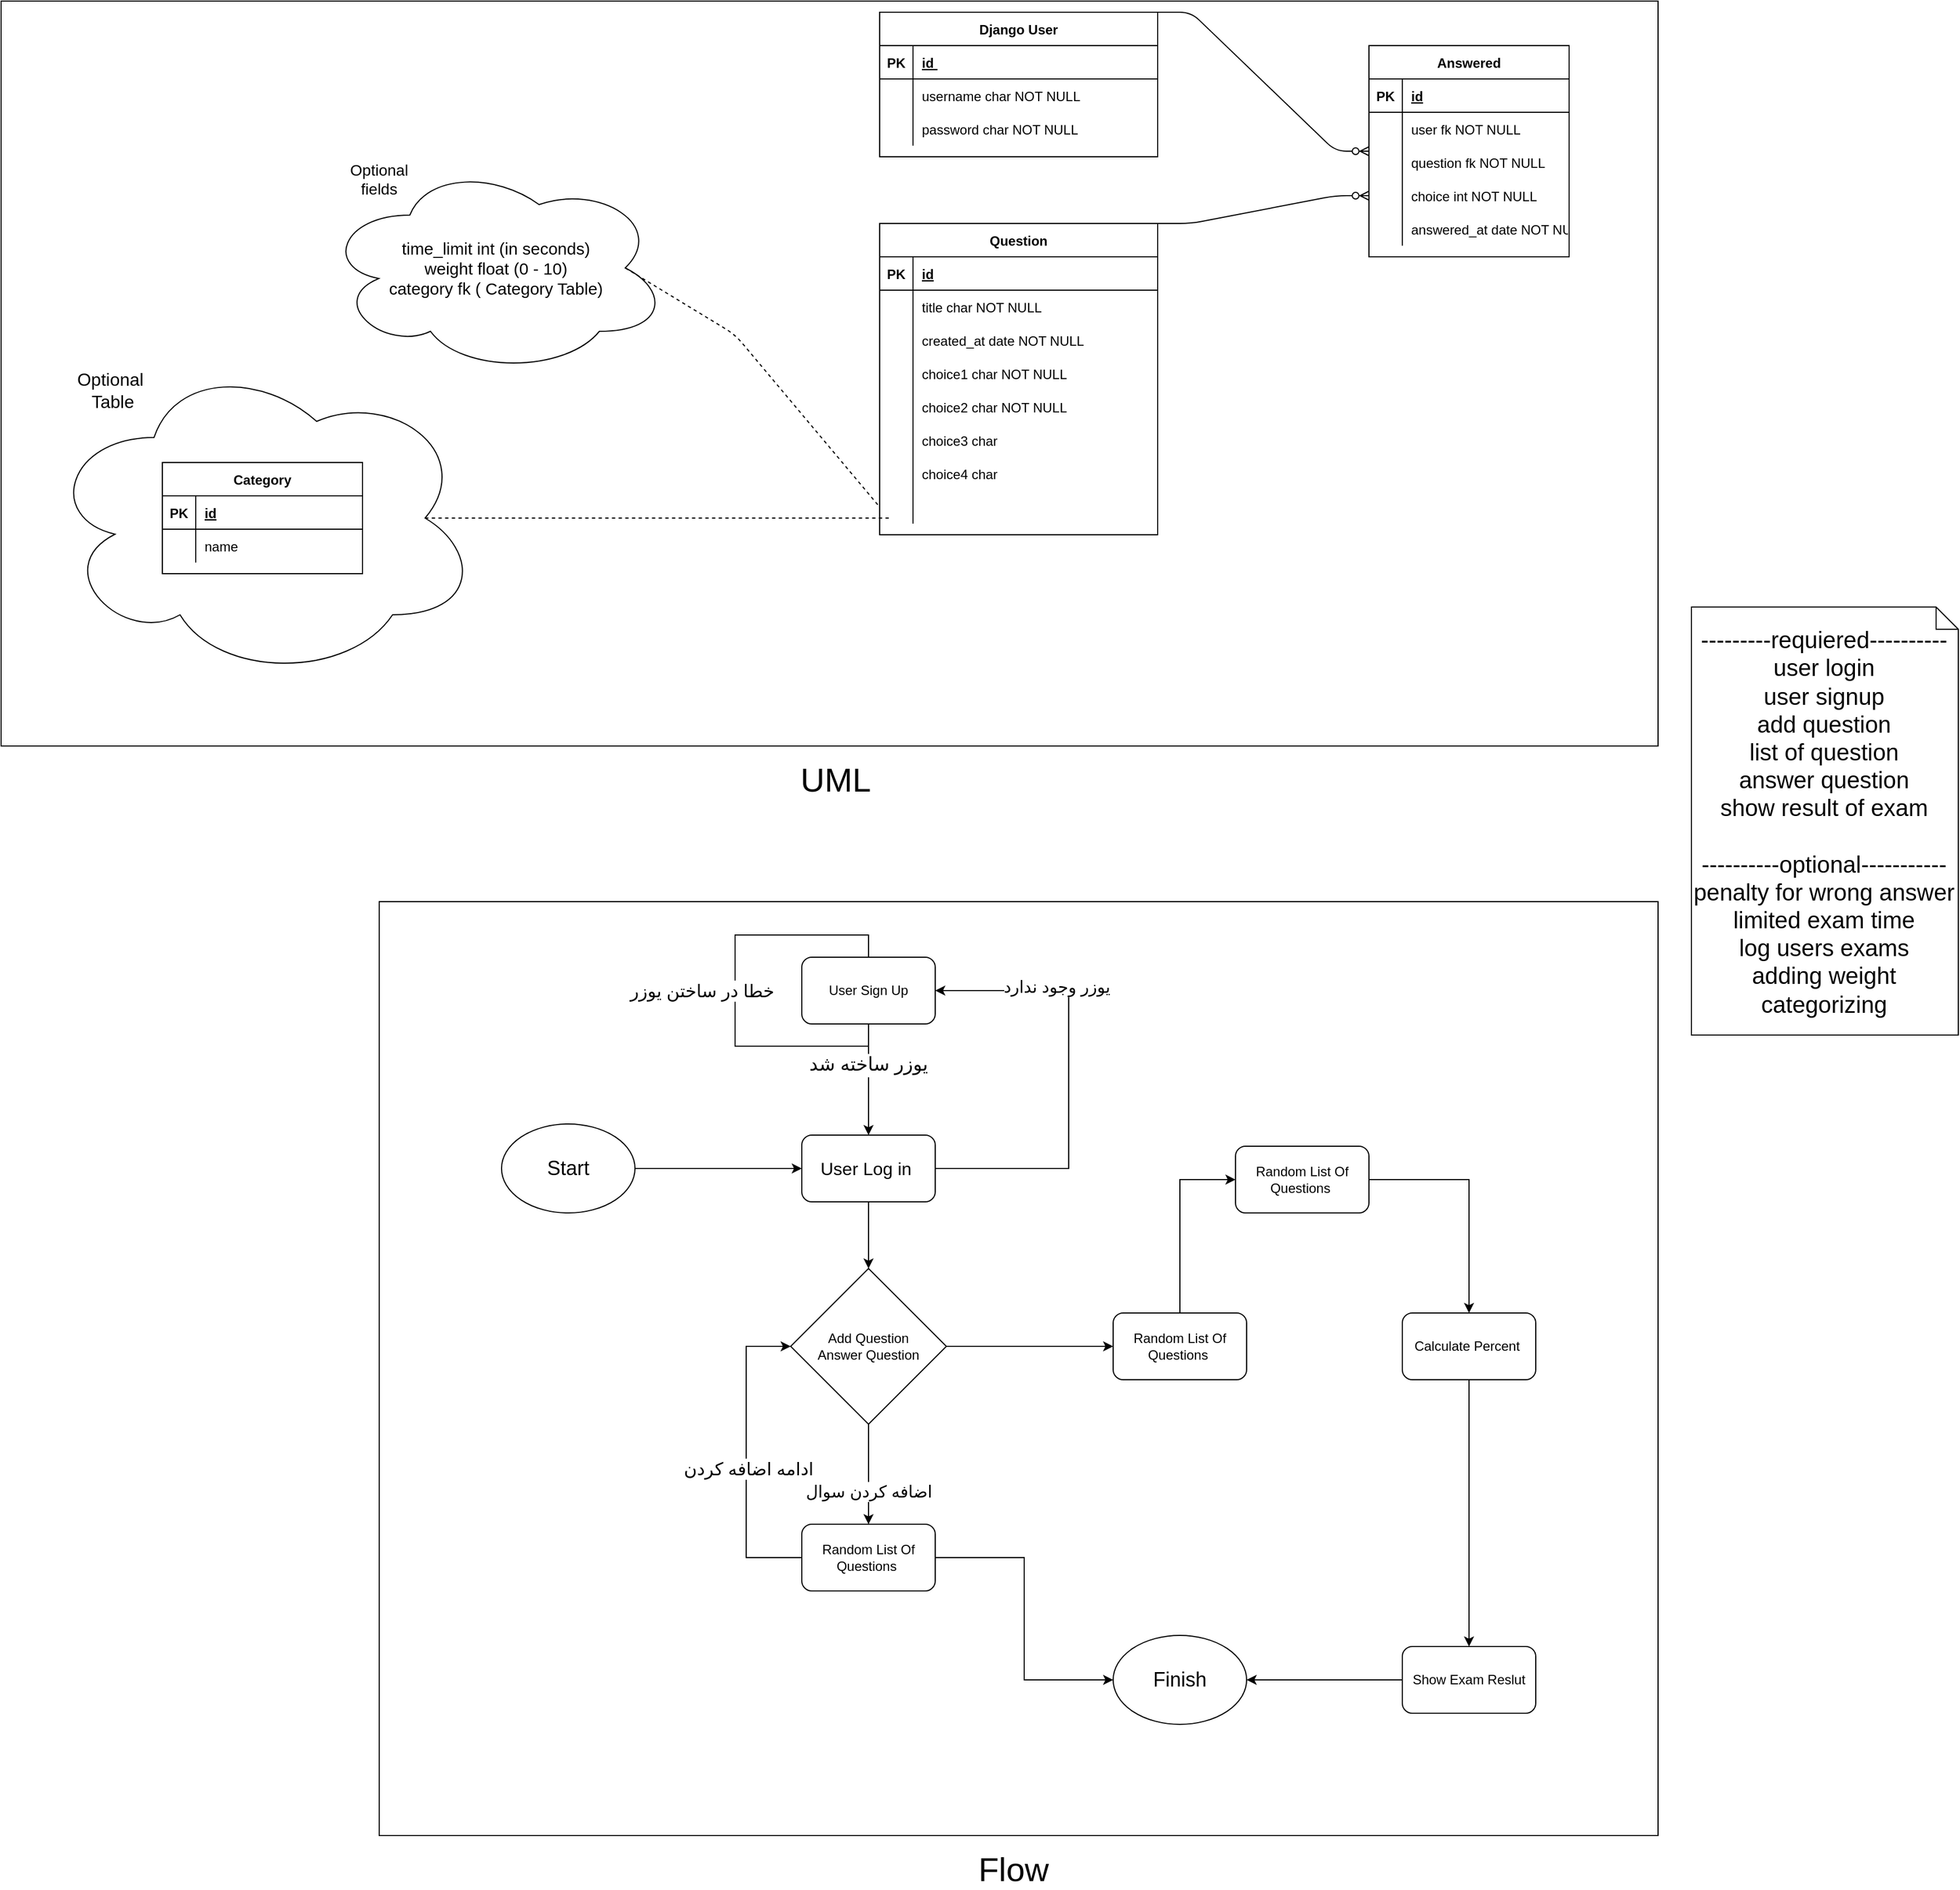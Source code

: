 <mxfile version="14.5.1" type="device"><diagram id="R2lEEEUBdFMjLlhIrx00" name="Page-1"><mxGraphModel dx="2426" dy="2351" grid="1" gridSize="10" guides="1" tooltips="1" connect="1" arrows="1" fold="1" page="1" pageScale="1" pageWidth="850" pageHeight="1100" math="0" shadow="0" extFonts="Permanent Marker^https://fonts.googleapis.com/css?family=Permanent+Marker"><root><mxCell id="0"/><mxCell id="1" parent="0"/><mxCell id="C-vyLk0tnHw3VtMMgP7b-13" value="Question" style="shape=table;startSize=30;container=1;collapsible=1;childLayout=tableLayout;fixedRows=1;rowLines=0;fontStyle=1;align=center;resizeLast=1;" parent="1" vertex="1"><mxGeometry x="300" y="190" width="250" height="280" as="geometry"/></mxCell><mxCell id="C-vyLk0tnHw3VtMMgP7b-14" value="" style="shape=partialRectangle;collapsible=0;dropTarget=0;pointerEvents=0;fillColor=none;points=[[0,0.5],[1,0.5]];portConstraint=eastwest;top=0;left=0;right=0;bottom=1;" parent="C-vyLk0tnHw3VtMMgP7b-13" vertex="1"><mxGeometry y="30" width="250" height="30" as="geometry"/></mxCell><mxCell id="C-vyLk0tnHw3VtMMgP7b-15" value="PK" style="shape=partialRectangle;overflow=hidden;connectable=0;fillColor=none;top=0;left=0;bottom=0;right=0;fontStyle=1;" parent="C-vyLk0tnHw3VtMMgP7b-14" vertex="1"><mxGeometry width="30" height="30" as="geometry"/></mxCell><mxCell id="C-vyLk0tnHw3VtMMgP7b-16" value="id" style="shape=partialRectangle;overflow=hidden;connectable=0;fillColor=none;top=0;left=0;bottom=0;right=0;align=left;spacingLeft=6;fontStyle=5;" parent="C-vyLk0tnHw3VtMMgP7b-14" vertex="1"><mxGeometry x="30" width="220" height="30" as="geometry"/></mxCell><mxCell id="C-vyLk0tnHw3VtMMgP7b-17" value="" style="shape=partialRectangle;collapsible=0;dropTarget=0;pointerEvents=0;fillColor=none;points=[[0,0.5],[1,0.5]];portConstraint=eastwest;top=0;left=0;right=0;bottom=0;" parent="C-vyLk0tnHw3VtMMgP7b-13" vertex="1"><mxGeometry y="60" width="250" height="30" as="geometry"/></mxCell><mxCell id="C-vyLk0tnHw3VtMMgP7b-18" value="" style="shape=partialRectangle;overflow=hidden;connectable=0;fillColor=none;top=0;left=0;bottom=0;right=0;" parent="C-vyLk0tnHw3VtMMgP7b-17" vertex="1"><mxGeometry width="30" height="30" as="geometry"/></mxCell><mxCell id="C-vyLk0tnHw3VtMMgP7b-19" value="title char NOT NULL" style="shape=partialRectangle;overflow=hidden;connectable=0;fillColor=none;top=0;left=0;bottom=0;right=0;align=left;spacingLeft=6;" parent="C-vyLk0tnHw3VtMMgP7b-17" vertex="1"><mxGeometry x="30" width="220" height="30" as="geometry"/></mxCell><mxCell id="kpTM1EkrpwJLtE0Gar2o-33" value="" style="shape=partialRectangle;collapsible=0;dropTarget=0;pointerEvents=0;fillColor=none;points=[[0,0.5],[1,0.5]];portConstraint=eastwest;top=0;left=0;right=0;bottom=0;" vertex="1" parent="C-vyLk0tnHw3VtMMgP7b-13"><mxGeometry y="90" width="250" height="30" as="geometry"/></mxCell><mxCell id="kpTM1EkrpwJLtE0Gar2o-34" value="" style="shape=partialRectangle;overflow=hidden;connectable=0;fillColor=none;top=0;left=0;bottom=0;right=0;" vertex="1" parent="kpTM1EkrpwJLtE0Gar2o-33"><mxGeometry width="30" height="30" as="geometry"/></mxCell><mxCell id="kpTM1EkrpwJLtE0Gar2o-35" value="created_at date NOT NULL" style="shape=partialRectangle;overflow=hidden;connectable=0;fillColor=none;top=0;left=0;bottom=0;right=0;align=left;spacingLeft=6;" vertex="1" parent="kpTM1EkrpwJLtE0Gar2o-33"><mxGeometry x="30" width="220" height="30" as="geometry"/></mxCell><mxCell id="C-vyLk0tnHw3VtMMgP7b-20" value="" style="shape=partialRectangle;collapsible=0;dropTarget=0;pointerEvents=0;fillColor=none;points=[[0,0.5],[1,0.5]];portConstraint=eastwest;top=0;left=0;right=0;bottom=0;" parent="C-vyLk0tnHw3VtMMgP7b-13" vertex="1"><mxGeometry y="120" width="250" height="30" as="geometry"/></mxCell><mxCell id="C-vyLk0tnHw3VtMMgP7b-21" value="" style="shape=partialRectangle;overflow=hidden;connectable=0;fillColor=none;top=0;left=0;bottom=0;right=0;" parent="C-vyLk0tnHw3VtMMgP7b-20" vertex="1"><mxGeometry width="30" height="30" as="geometry"/></mxCell><mxCell id="C-vyLk0tnHw3VtMMgP7b-22" value="choice1 char NOT NULL" style="shape=partialRectangle;overflow=hidden;connectable=0;fillColor=none;top=0;left=0;bottom=0;right=0;align=left;spacingLeft=6;" parent="C-vyLk0tnHw3VtMMgP7b-20" vertex="1"><mxGeometry x="30" width="220" height="30" as="geometry"/></mxCell><mxCell id="kpTM1EkrpwJLtE0Gar2o-24" value="" style="shape=partialRectangle;collapsible=0;dropTarget=0;pointerEvents=0;fillColor=none;points=[[0,0.5],[1,0.5]];portConstraint=eastwest;top=0;left=0;right=0;bottom=0;" vertex="1" parent="C-vyLk0tnHw3VtMMgP7b-13"><mxGeometry y="150" width="250" height="30" as="geometry"/></mxCell><mxCell id="kpTM1EkrpwJLtE0Gar2o-25" value="" style="shape=partialRectangle;overflow=hidden;connectable=0;fillColor=none;top=0;left=0;bottom=0;right=0;" vertex="1" parent="kpTM1EkrpwJLtE0Gar2o-24"><mxGeometry width="30" height="30" as="geometry"/></mxCell><mxCell id="kpTM1EkrpwJLtE0Gar2o-26" value="choice2 char NOT NULL" style="shape=partialRectangle;overflow=hidden;connectable=0;fillColor=none;top=0;left=0;bottom=0;right=0;align=left;spacingLeft=6;" vertex="1" parent="kpTM1EkrpwJLtE0Gar2o-24"><mxGeometry x="30" width="220" height="30" as="geometry"/></mxCell><mxCell id="kpTM1EkrpwJLtE0Gar2o-27" value="" style="shape=partialRectangle;collapsible=0;dropTarget=0;pointerEvents=0;fillColor=none;points=[[0,0.5],[1,0.5]];portConstraint=eastwest;top=0;left=0;right=0;bottom=0;" vertex="1" parent="C-vyLk0tnHw3VtMMgP7b-13"><mxGeometry y="180" width="250" height="30" as="geometry"/></mxCell><mxCell id="kpTM1EkrpwJLtE0Gar2o-28" value="" style="shape=partialRectangle;overflow=hidden;connectable=0;fillColor=none;top=0;left=0;bottom=0;right=0;" vertex="1" parent="kpTM1EkrpwJLtE0Gar2o-27"><mxGeometry width="30" height="30" as="geometry"/></mxCell><mxCell id="kpTM1EkrpwJLtE0Gar2o-29" value="choice3 char " style="shape=partialRectangle;overflow=hidden;connectable=0;fillColor=none;top=0;left=0;bottom=0;right=0;align=left;spacingLeft=6;" vertex="1" parent="kpTM1EkrpwJLtE0Gar2o-27"><mxGeometry x="30" width="220" height="30" as="geometry"/></mxCell><mxCell id="kpTM1EkrpwJLtE0Gar2o-30" value="" style="shape=partialRectangle;collapsible=0;dropTarget=0;pointerEvents=0;fillColor=none;points=[[0,0.5],[1,0.5]];portConstraint=eastwest;top=0;left=0;right=0;bottom=0;" vertex="1" parent="C-vyLk0tnHw3VtMMgP7b-13"><mxGeometry y="210" width="250" height="30" as="geometry"/></mxCell><mxCell id="kpTM1EkrpwJLtE0Gar2o-31" value="" style="shape=partialRectangle;overflow=hidden;connectable=0;fillColor=none;top=0;left=0;bottom=0;right=0;" vertex="1" parent="kpTM1EkrpwJLtE0Gar2o-30"><mxGeometry width="30" height="30" as="geometry"/></mxCell><mxCell id="kpTM1EkrpwJLtE0Gar2o-32" value="choice4 char " style="shape=partialRectangle;overflow=hidden;connectable=0;fillColor=none;top=0;left=0;bottom=0;right=0;align=left;spacingLeft=6;" vertex="1" parent="kpTM1EkrpwJLtE0Gar2o-30"><mxGeometry x="30" width="220" height="30" as="geometry"/></mxCell><mxCell id="kpTM1EkrpwJLtE0Gar2o-36" value="" style="shape=partialRectangle;collapsible=0;dropTarget=0;pointerEvents=0;fillColor=none;points=[[0,0.5],[1,0.5]];portConstraint=eastwest;top=0;left=0;right=0;bottom=0;" vertex="1" parent="C-vyLk0tnHw3VtMMgP7b-13"><mxGeometry y="240" width="250" height="30" as="geometry"/></mxCell><mxCell id="kpTM1EkrpwJLtE0Gar2o-37" value="" style="shape=partialRectangle;overflow=hidden;connectable=0;fillColor=none;top=0;left=0;bottom=0;right=0;" vertex="1" parent="kpTM1EkrpwJLtE0Gar2o-36"><mxGeometry width="30" height="30" as="geometry"/></mxCell><mxCell id="kpTM1EkrpwJLtE0Gar2o-38" value="" style="shape=partialRectangle;overflow=hidden;connectable=0;fillColor=none;top=0;left=0;bottom=0;right=0;align=left;spacingLeft=6;" vertex="1" parent="kpTM1EkrpwJLtE0Gar2o-36"><mxGeometry x="30" width="220" height="30" as="geometry"/></mxCell><mxCell id="C-vyLk0tnHw3VtMMgP7b-23" value="Django User" style="shape=table;startSize=30;container=1;collapsible=1;childLayout=tableLayout;fixedRows=1;rowLines=0;fontStyle=1;align=center;resizeLast=1;" parent="1" vertex="1"><mxGeometry x="300" width="250" height="130" as="geometry"/></mxCell><mxCell id="C-vyLk0tnHw3VtMMgP7b-24" value="" style="shape=partialRectangle;collapsible=0;dropTarget=0;pointerEvents=0;fillColor=none;points=[[0,0.5],[1,0.5]];portConstraint=eastwest;top=0;left=0;right=0;bottom=1;" parent="C-vyLk0tnHw3VtMMgP7b-23" vertex="1"><mxGeometry y="30" width="250" height="30" as="geometry"/></mxCell><mxCell id="C-vyLk0tnHw3VtMMgP7b-25" value="PK" style="shape=partialRectangle;overflow=hidden;connectable=0;fillColor=none;top=0;left=0;bottom=0;right=0;fontStyle=1;" parent="C-vyLk0tnHw3VtMMgP7b-24" vertex="1"><mxGeometry width="30" height="30" as="geometry"/></mxCell><mxCell id="C-vyLk0tnHw3VtMMgP7b-26" value="id " style="shape=partialRectangle;overflow=hidden;connectable=0;fillColor=none;top=0;left=0;bottom=0;right=0;align=left;spacingLeft=6;fontStyle=5;" parent="C-vyLk0tnHw3VtMMgP7b-24" vertex="1"><mxGeometry x="30" width="220" height="30" as="geometry"/></mxCell><mxCell id="C-vyLk0tnHw3VtMMgP7b-27" value="" style="shape=partialRectangle;collapsible=0;dropTarget=0;pointerEvents=0;fillColor=none;points=[[0,0.5],[1,0.5]];portConstraint=eastwest;top=0;left=0;right=0;bottom=0;" parent="C-vyLk0tnHw3VtMMgP7b-23" vertex="1"><mxGeometry y="60" width="250" height="30" as="geometry"/></mxCell><mxCell id="C-vyLk0tnHw3VtMMgP7b-28" value="" style="shape=partialRectangle;overflow=hidden;connectable=0;fillColor=none;top=0;left=0;bottom=0;right=0;" parent="C-vyLk0tnHw3VtMMgP7b-27" vertex="1"><mxGeometry width="30" height="30" as="geometry"/></mxCell><mxCell id="C-vyLk0tnHw3VtMMgP7b-29" value="username char NOT NULL" style="shape=partialRectangle;overflow=hidden;connectable=0;fillColor=none;top=0;left=0;bottom=0;right=0;align=left;spacingLeft=6;" parent="C-vyLk0tnHw3VtMMgP7b-27" vertex="1"><mxGeometry x="30" width="220" height="30" as="geometry"/></mxCell><mxCell id="kpTM1EkrpwJLtE0Gar2o-21" value="" style="shape=partialRectangle;collapsible=0;dropTarget=0;pointerEvents=0;fillColor=none;points=[[0,0.5],[1,0.5]];portConstraint=eastwest;top=0;left=0;right=0;bottom=0;" vertex="1" parent="C-vyLk0tnHw3VtMMgP7b-23"><mxGeometry y="90" width="250" height="30" as="geometry"/></mxCell><mxCell id="kpTM1EkrpwJLtE0Gar2o-22" value="" style="shape=partialRectangle;overflow=hidden;connectable=0;fillColor=none;top=0;left=0;bottom=0;right=0;" vertex="1" parent="kpTM1EkrpwJLtE0Gar2o-21"><mxGeometry width="30" height="30" as="geometry"/></mxCell><mxCell id="kpTM1EkrpwJLtE0Gar2o-23" value="password char NOT NULL" style="shape=partialRectangle;overflow=hidden;connectable=0;fillColor=none;top=0;left=0;bottom=0;right=0;align=left;spacingLeft=6;" vertex="1" parent="kpTM1EkrpwJLtE0Gar2o-21"><mxGeometry x="30" width="220" height="30" as="geometry"/></mxCell><mxCell id="kpTM1EkrpwJLtE0Gar2o-1" value="Answered" style="shape=table;startSize=30;container=1;collapsible=1;childLayout=tableLayout;fixedRows=1;rowLines=0;fontStyle=1;align=center;resizeLast=1;" vertex="1" parent="1"><mxGeometry x="740" y="30" width="180" height="190" as="geometry"/></mxCell><mxCell id="kpTM1EkrpwJLtE0Gar2o-2" value="" style="shape=partialRectangle;collapsible=0;dropTarget=0;pointerEvents=0;fillColor=none;top=0;left=0;bottom=1;right=0;points=[[0,0.5],[1,0.5]];portConstraint=eastwest;" vertex="1" parent="kpTM1EkrpwJLtE0Gar2o-1"><mxGeometry y="30" width="180" height="30" as="geometry"/></mxCell><mxCell id="kpTM1EkrpwJLtE0Gar2o-3" value="PK" style="shape=partialRectangle;connectable=0;fillColor=none;top=0;left=0;bottom=0;right=0;fontStyle=1;overflow=hidden;" vertex="1" parent="kpTM1EkrpwJLtE0Gar2o-2"><mxGeometry width="30" height="30" as="geometry"/></mxCell><mxCell id="kpTM1EkrpwJLtE0Gar2o-4" value="id" style="shape=partialRectangle;connectable=0;fillColor=none;top=0;left=0;bottom=0;right=0;align=left;spacingLeft=6;fontStyle=5;overflow=hidden;" vertex="1" parent="kpTM1EkrpwJLtE0Gar2o-2"><mxGeometry x="30" width="150" height="30" as="geometry"/></mxCell><mxCell id="kpTM1EkrpwJLtE0Gar2o-5" value="" style="shape=partialRectangle;collapsible=0;dropTarget=0;pointerEvents=0;fillColor=none;top=0;left=0;bottom=0;right=0;points=[[0,0.5],[1,0.5]];portConstraint=eastwest;" vertex="1" parent="kpTM1EkrpwJLtE0Gar2o-1"><mxGeometry y="60" width="180" height="30" as="geometry"/></mxCell><mxCell id="kpTM1EkrpwJLtE0Gar2o-6" value="" style="shape=partialRectangle;connectable=0;fillColor=none;top=0;left=0;bottom=0;right=0;editable=1;overflow=hidden;" vertex="1" parent="kpTM1EkrpwJLtE0Gar2o-5"><mxGeometry width="30" height="30" as="geometry"/></mxCell><mxCell id="kpTM1EkrpwJLtE0Gar2o-7" value="user fk NOT NULL" style="shape=partialRectangle;connectable=0;fillColor=none;top=0;left=0;bottom=0;right=0;align=left;spacingLeft=6;overflow=hidden;" vertex="1" parent="kpTM1EkrpwJLtE0Gar2o-5"><mxGeometry x="30" width="150" height="30" as="geometry"/></mxCell><mxCell id="kpTM1EkrpwJLtE0Gar2o-8" value="" style="shape=partialRectangle;collapsible=0;dropTarget=0;pointerEvents=0;fillColor=none;top=0;left=0;bottom=0;right=0;points=[[0,0.5],[1,0.5]];portConstraint=eastwest;" vertex="1" parent="kpTM1EkrpwJLtE0Gar2o-1"><mxGeometry y="90" width="180" height="30" as="geometry"/></mxCell><mxCell id="kpTM1EkrpwJLtE0Gar2o-9" value="" style="shape=partialRectangle;connectable=0;fillColor=none;top=0;left=0;bottom=0;right=0;editable=1;overflow=hidden;" vertex="1" parent="kpTM1EkrpwJLtE0Gar2o-8"><mxGeometry width="30" height="30" as="geometry"/></mxCell><mxCell id="kpTM1EkrpwJLtE0Gar2o-10" value="question fk NOT NULL" style="shape=partialRectangle;connectable=0;fillColor=none;top=0;left=0;bottom=0;right=0;align=left;spacingLeft=6;overflow=hidden;" vertex="1" parent="kpTM1EkrpwJLtE0Gar2o-8"><mxGeometry x="30" width="150" height="30" as="geometry"/></mxCell><mxCell id="kpTM1EkrpwJLtE0Gar2o-11" value="" style="shape=partialRectangle;collapsible=0;dropTarget=0;pointerEvents=0;fillColor=none;top=0;left=0;bottom=0;right=0;points=[[0,0.5],[1,0.5]];portConstraint=eastwest;" vertex="1" parent="kpTM1EkrpwJLtE0Gar2o-1"><mxGeometry y="120" width="180" height="30" as="geometry"/></mxCell><mxCell id="kpTM1EkrpwJLtE0Gar2o-12" value="" style="shape=partialRectangle;connectable=0;fillColor=none;top=0;left=0;bottom=0;right=0;editable=1;overflow=hidden;" vertex="1" parent="kpTM1EkrpwJLtE0Gar2o-11"><mxGeometry width="30" height="30" as="geometry"/></mxCell><mxCell id="kpTM1EkrpwJLtE0Gar2o-13" value="choice int NOT NULL" style="shape=partialRectangle;connectable=0;fillColor=none;top=0;left=0;bottom=0;right=0;align=left;spacingLeft=6;overflow=hidden;" vertex="1" parent="kpTM1EkrpwJLtE0Gar2o-11"><mxGeometry x="30" width="150" height="30" as="geometry"/></mxCell><mxCell id="kpTM1EkrpwJLtE0Gar2o-14" value="" style="shape=partialRectangle;collapsible=0;dropTarget=0;pointerEvents=0;fillColor=none;top=0;left=0;bottom=0;right=0;points=[[0,0.5],[1,0.5]];portConstraint=eastwest;" vertex="1" parent="kpTM1EkrpwJLtE0Gar2o-1"><mxGeometry y="150" width="180" height="30" as="geometry"/></mxCell><mxCell id="kpTM1EkrpwJLtE0Gar2o-15" value="" style="shape=partialRectangle;connectable=0;fillColor=none;top=0;left=0;bottom=0;right=0;editable=1;overflow=hidden;" vertex="1" parent="kpTM1EkrpwJLtE0Gar2o-14"><mxGeometry width="30" height="30" as="geometry"/></mxCell><mxCell id="kpTM1EkrpwJLtE0Gar2o-16" value="answered_at date NOT NULL" style="shape=partialRectangle;connectable=0;fillColor=none;top=0;left=0;bottom=0;right=0;align=left;spacingLeft=6;overflow=hidden;" vertex="1" parent="kpTM1EkrpwJLtE0Gar2o-14"><mxGeometry x="30" width="150" height="30" as="geometry"/></mxCell><mxCell id="kpTM1EkrpwJLtE0Gar2o-17" value="" style="edgeStyle=entityRelationEdgeStyle;fontSize=12;html=1;endArrow=ERzeroToMany;endFill=1;entryX=0;entryY=0.5;entryDx=0;entryDy=0;exitX=1;exitY=0;exitDx=0;exitDy=0;" edge="1" parent="1" source="C-vyLk0tnHw3VtMMgP7b-23" target="kpTM1EkrpwJLtE0Gar2o-1"><mxGeometry width="100" height="100" relative="1" as="geometry"><mxPoint x="430" y="40" as="sourcePoint"/><mxPoint x="140" y="385" as="targetPoint"/></mxGeometry></mxCell><mxCell id="kpTM1EkrpwJLtE0Gar2o-20" value="" style="edgeStyle=entityRelationEdgeStyle;fontSize=12;html=1;endArrow=ERzeroToMany;endFill=1;exitX=1;exitY=0;exitDx=0;exitDy=0;entryX=0;entryY=0.5;entryDx=0;entryDy=0;" edge="1" parent="1" source="C-vyLk0tnHw3VtMMgP7b-13" target="kpTM1EkrpwJLtE0Gar2o-11"><mxGeometry width="100" height="100" relative="1" as="geometry"><mxPoint x="630" y="290" as="sourcePoint"/><mxPoint x="730" y="190" as="targetPoint"/></mxGeometry></mxCell><mxCell id="kpTM1EkrpwJLtE0Gar2o-39" value="&lt;font style=&quot;font-size: 15px&quot;&gt;time_limit int (in seconds)&lt;br&gt;weight float (0 - 10)&lt;br&gt;category fk ( Category Table)&lt;br&gt;&lt;/font&gt;" style="ellipse;shape=cloud;whiteSpace=wrap;html=1;" vertex="1" parent="1"><mxGeometry x="-200" y="135" width="310" height="190" as="geometry"/></mxCell><mxCell id="kpTM1EkrpwJLtE0Gar2o-40" value="&lt;font style=&quot;font-size: 14px&quot;&gt;Optional fields&lt;/font&gt;" style="text;html=1;strokeColor=none;fillColor=none;align=center;verticalAlign=middle;whiteSpace=wrap;rounded=0;" vertex="1" parent="1"><mxGeometry x="-170" y="140" width="40" height="20" as="geometry"/></mxCell><mxCell id="kpTM1EkrpwJLtE0Gar2o-41" value="" style="endArrow=none;dashed=1;html=1;exitX=0.875;exitY=0.5;exitDx=0;exitDy=0;exitPerimeter=0;entryX=0;entryY=0.5;entryDx=0;entryDy=0;" edge="1" parent="1" source="kpTM1EkrpwJLtE0Gar2o-39" target="kpTM1EkrpwJLtE0Gar2o-36"><mxGeometry width="50" height="50" relative="1" as="geometry"><mxPoint x="340" y="460" as="sourcePoint"/><mxPoint x="390" y="410" as="targetPoint"/><Array as="points"><mxPoint x="170" y="290"/></Array></mxGeometry></mxCell><mxCell id="kpTM1EkrpwJLtE0Gar2o-45" style="edgeStyle=orthogonalEdgeStyle;rounded=0;orthogonalLoop=1;jettySize=auto;html=1;entryX=0;entryY=0.5;entryDx=0;entryDy=0;" edge="1" parent="1" source="kpTM1EkrpwJLtE0Gar2o-43" target="kpTM1EkrpwJLtE0Gar2o-47"><mxGeometry relative="1" as="geometry"><mxPoint x="160" y="1040" as="targetPoint"/></mxGeometry></mxCell><mxCell id="kpTM1EkrpwJLtE0Gar2o-43" value="&lt;font style=&quot;font-size: 18px&quot;&gt;Start&lt;/font&gt;" style="ellipse;whiteSpace=wrap;html=1;" vertex="1" parent="1"><mxGeometry x="-40" y="1000" width="120" height="80" as="geometry"/></mxCell><mxCell id="kpTM1EkrpwJLtE0Gar2o-48" style="edgeStyle=orthogonalEdgeStyle;rounded=0;orthogonalLoop=1;jettySize=auto;html=1;entryX=1;entryY=0.5;entryDx=0;entryDy=0;exitX=1;exitY=0.5;exitDx=0;exitDy=0;" edge="1" parent="1" source="kpTM1EkrpwJLtE0Gar2o-47" target="kpTM1EkrpwJLtE0Gar2o-50"><mxGeometry relative="1" as="geometry"><mxPoint x="460" y="880" as="targetPoint"/><Array as="points"><mxPoint x="470" y="1040"/><mxPoint x="470" y="880"/></Array></mxGeometry></mxCell><mxCell id="kpTM1EkrpwJLtE0Gar2o-49" value="&lt;font style=&quot;font-size: 15px&quot;&gt;یوزر&amp;nbsp;وجود ندارد&lt;/font&gt;" style="edgeLabel;html=1;align=center;verticalAlign=middle;resizable=0;points=[];" vertex="1" connectable="0" parent="kpTM1EkrpwJLtE0Gar2o-48"><mxGeometry x="0.457" y="-4" relative="1" as="geometry"><mxPoint as="offset"/></mxGeometry></mxCell><mxCell id="kpTM1EkrpwJLtE0Gar2o-55" style="edgeStyle=orthogonalEdgeStyle;rounded=0;orthogonalLoop=1;jettySize=auto;html=1;entryX=0.5;entryY=0;entryDx=0;entryDy=0;" edge="1" parent="1" source="kpTM1EkrpwJLtE0Gar2o-47" target="kpTM1EkrpwJLtE0Gar2o-56"><mxGeometry relative="1" as="geometry"><mxPoint x="290" y="1190" as="targetPoint"/></mxGeometry></mxCell><mxCell id="kpTM1EkrpwJLtE0Gar2o-47" value="&lt;font style=&quot;font-size: 16px&quot;&gt;User Log in&amp;nbsp;&lt;/font&gt;" style="rounded=1;whiteSpace=wrap;html=1;" vertex="1" parent="1"><mxGeometry x="230" y="1010" width="120" height="60" as="geometry"/></mxCell><mxCell id="kpTM1EkrpwJLtE0Gar2o-51" style="edgeStyle=orthogonalEdgeStyle;rounded=0;orthogonalLoop=1;jettySize=auto;html=1;" edge="1" parent="1" source="kpTM1EkrpwJLtE0Gar2o-50" target="kpTM1EkrpwJLtE0Gar2o-47"><mxGeometry relative="1" as="geometry"/></mxCell><mxCell id="kpTM1EkrpwJLtE0Gar2o-52" value="&lt;font style=&quot;font-size: 17px&quot;&gt;یوزر ساخته شد&amp;nbsp;&lt;/font&gt;" style="edgeLabel;html=1;align=center;verticalAlign=middle;resizable=0;points=[];" vertex="1" connectable="0" parent="kpTM1EkrpwJLtE0Gar2o-51"><mxGeometry x="-0.26" y="2" relative="1" as="geometry"><mxPoint as="offset"/></mxGeometry></mxCell><mxCell id="kpTM1EkrpwJLtE0Gar2o-53" style="edgeStyle=orthogonalEdgeStyle;rounded=0;orthogonalLoop=1;jettySize=auto;html=1;entryX=0.5;entryY=0;entryDx=0;entryDy=0;" edge="1" parent="1" source="kpTM1EkrpwJLtE0Gar2o-50" target="kpTM1EkrpwJLtE0Gar2o-50"><mxGeometry relative="1" as="geometry"><mxPoint x="160" y="840" as="targetPoint"/><Array as="points"><mxPoint x="290" y="830"/><mxPoint x="170" y="830"/><mxPoint x="170" y="930"/><mxPoint x="290" y="930"/></Array></mxGeometry></mxCell><mxCell id="kpTM1EkrpwJLtE0Gar2o-54" value="&lt;font style=&quot;font-size: 16px&quot;&gt;خطا در ساختن یوزر&lt;/font&gt;" style="edgeLabel;html=1;align=center;verticalAlign=middle;resizable=0;points=[];" vertex="1" connectable="0" parent="kpTM1EkrpwJLtE0Gar2o-53"><mxGeometry x="-0.246" y="4" relative="1" as="geometry"><mxPoint x="-34" y="24" as="offset"/></mxGeometry></mxCell><mxCell id="kpTM1EkrpwJLtE0Gar2o-50" value="User Sign Up" style="rounded=1;whiteSpace=wrap;html=1;" vertex="1" parent="1"><mxGeometry x="230" y="850" width="120" height="60" as="geometry"/></mxCell><mxCell id="kpTM1EkrpwJLtE0Gar2o-57" style="edgeStyle=orthogonalEdgeStyle;rounded=0;orthogonalLoop=1;jettySize=auto;html=1;entryX=0;entryY=0.5;entryDx=0;entryDy=0;" edge="1" parent="1" source="kpTM1EkrpwJLtE0Gar2o-56" target="kpTM1EkrpwJLtE0Gar2o-59"><mxGeometry relative="1" as="geometry"><mxPoint x="590" y="1200" as="targetPoint"/></mxGeometry></mxCell><mxCell id="kpTM1EkrpwJLtE0Gar2o-72" style="edgeStyle=orthogonalEdgeStyle;rounded=0;orthogonalLoop=1;jettySize=auto;html=1;entryX=0.5;entryY=0;entryDx=0;entryDy=0;" edge="1" parent="1" source="kpTM1EkrpwJLtE0Gar2o-56" target="kpTM1EkrpwJLtE0Gar2o-73"><mxGeometry relative="1" as="geometry"><mxPoint x="290" y="1340" as="targetPoint"/></mxGeometry></mxCell><mxCell id="kpTM1EkrpwJLtE0Gar2o-77" value="&lt;font style=&quot;font-size: 15px&quot;&gt;اضافه کردن سوال&lt;/font&gt;" style="edgeLabel;html=1;align=center;verticalAlign=middle;resizable=0;points=[];" vertex="1" connectable="0" parent="kpTM1EkrpwJLtE0Gar2o-72"><mxGeometry x="-0.253" y="5" relative="1" as="geometry"><mxPoint x="-5" y="26" as="offset"/></mxGeometry></mxCell><mxCell id="kpTM1EkrpwJLtE0Gar2o-56" value="Add Question&lt;br&gt;Answer Question&lt;br&gt;" style="rhombus;whiteSpace=wrap;html=1;" vertex="1" parent="1"><mxGeometry x="220" y="1130" width="140" height="140" as="geometry"/></mxCell><mxCell id="kpTM1EkrpwJLtE0Gar2o-65" style="edgeStyle=orthogonalEdgeStyle;rounded=0;orthogonalLoop=1;jettySize=auto;html=1;entryX=0;entryY=0.5;entryDx=0;entryDy=0;" edge="1" parent="1" source="kpTM1EkrpwJLtE0Gar2o-59" target="kpTM1EkrpwJLtE0Gar2o-64"><mxGeometry relative="1" as="geometry"/></mxCell><mxCell id="kpTM1EkrpwJLtE0Gar2o-59" value="Random List Of Questions&amp;nbsp;" style="rounded=1;whiteSpace=wrap;html=1;" vertex="1" parent="1"><mxGeometry x="510" y="1170" width="120" height="60" as="geometry"/></mxCell><mxCell id="kpTM1EkrpwJLtE0Gar2o-60" value="" style="ellipse;shape=cloud;whiteSpace=wrap;html=1;" vertex="1" parent="1"><mxGeometry x="-450" y="310" width="390" height="290" as="geometry"/></mxCell><mxCell id="kpTM1EkrpwJLtE0Gar2o-61" value="&lt;font style=&quot;font-size: 16px&quot;&gt;Optional&amp;nbsp;&lt;br&gt;Table&lt;/font&gt;" style="text;html=1;align=center;verticalAlign=middle;resizable=0;points=[];autosize=1;" vertex="1" parent="1"><mxGeometry x="-430" y="325" width="80" height="30" as="geometry"/></mxCell><mxCell id="kpTM1EkrpwJLtE0Gar2o-62" value="" style="endArrow=none;dashed=1;html=1;exitX=0.875;exitY=0.5;exitDx=0;exitDy=0;exitPerimeter=0;entryX=0;entryY=0.5;entryDx=0;entryDy=0;" edge="1" parent="1" source="kpTM1EkrpwJLtE0Gar2o-60"><mxGeometry width="50" height="50" relative="1" as="geometry"><mxPoint x="81.25" y="225" as="sourcePoint"/><mxPoint x="310" y="455" as="targetPoint"/></mxGeometry></mxCell><mxCell id="kpTM1EkrpwJLtE0Gar2o-66" style="edgeStyle=orthogonalEdgeStyle;rounded=0;orthogonalLoop=1;jettySize=auto;html=1;entryX=0.5;entryY=0;entryDx=0;entryDy=0;" edge="1" parent="1" source="kpTM1EkrpwJLtE0Gar2o-64" target="kpTM1EkrpwJLtE0Gar2o-67"><mxGeometry relative="1" as="geometry"><mxPoint x="830" y="1170" as="targetPoint"/></mxGeometry></mxCell><mxCell id="kpTM1EkrpwJLtE0Gar2o-64" value="Random List Of Questions&amp;nbsp;" style="rounded=1;whiteSpace=wrap;html=1;" vertex="1" parent="1"><mxGeometry x="620" y="1020" width="120" height="60" as="geometry"/></mxCell><mxCell id="kpTM1EkrpwJLtE0Gar2o-68" style="edgeStyle=orthogonalEdgeStyle;rounded=0;orthogonalLoop=1;jettySize=auto;html=1;entryX=0.5;entryY=0;entryDx=0;entryDy=0;" edge="1" parent="1" source="kpTM1EkrpwJLtE0Gar2o-67" target="kpTM1EkrpwJLtE0Gar2o-70"><mxGeometry relative="1" as="geometry"><mxPoint x="830" y="1420" as="targetPoint"/></mxGeometry></mxCell><mxCell id="kpTM1EkrpwJLtE0Gar2o-67" value="Calculate Percent&amp;nbsp;" style="rounded=1;whiteSpace=wrap;html=1;" vertex="1" parent="1"><mxGeometry x="770" y="1170" width="120" height="60" as="geometry"/></mxCell><mxCell id="kpTM1EkrpwJLtE0Gar2o-69" value="&lt;font style=&quot;font-size: 18px&quot;&gt;Finish&lt;/font&gt;" style="ellipse;whiteSpace=wrap;html=1;" vertex="1" parent="1"><mxGeometry x="510" y="1460" width="120" height="80" as="geometry"/></mxCell><mxCell id="kpTM1EkrpwJLtE0Gar2o-71" style="edgeStyle=orthogonalEdgeStyle;rounded=0;orthogonalLoop=1;jettySize=auto;html=1;" edge="1" parent="1" source="kpTM1EkrpwJLtE0Gar2o-70" target="kpTM1EkrpwJLtE0Gar2o-69"><mxGeometry relative="1" as="geometry"/></mxCell><mxCell id="kpTM1EkrpwJLtE0Gar2o-70" value="Show Exam Reslut" style="rounded=1;whiteSpace=wrap;html=1;" vertex="1" parent="1"><mxGeometry x="770" y="1470" width="120" height="60" as="geometry"/></mxCell><mxCell id="kpTM1EkrpwJLtE0Gar2o-74" style="edgeStyle=orthogonalEdgeStyle;rounded=0;orthogonalLoop=1;jettySize=auto;html=1;entryX=0;entryY=0.5;entryDx=0;entryDy=0;" edge="1" parent="1" source="kpTM1EkrpwJLtE0Gar2o-73" target="kpTM1EkrpwJLtE0Gar2o-69"><mxGeometry relative="1" as="geometry"/></mxCell><mxCell id="kpTM1EkrpwJLtE0Gar2o-75" style="edgeStyle=orthogonalEdgeStyle;rounded=0;orthogonalLoop=1;jettySize=auto;html=1;entryX=0;entryY=0.5;entryDx=0;entryDy=0;" edge="1" parent="1" source="kpTM1EkrpwJLtE0Gar2o-73" target="kpTM1EkrpwJLtE0Gar2o-56"><mxGeometry relative="1" as="geometry"><mxPoint x="210" y="1210" as="targetPoint"/><Array as="points"><mxPoint x="180" y="1390"/><mxPoint x="180" y="1200"/></Array></mxGeometry></mxCell><mxCell id="kpTM1EkrpwJLtE0Gar2o-76" value="&lt;font style=&quot;font-size: 16px&quot;&gt;ادامه اضافه کردن&amp;nbsp;&lt;/font&gt;" style="edgeLabel;html=1;align=center;verticalAlign=middle;resizable=0;points=[];" vertex="1" connectable="0" parent="kpTM1EkrpwJLtE0Gar2o-75"><mxGeometry x="-0.067" y="-4" relative="1" as="geometry"><mxPoint as="offset"/></mxGeometry></mxCell><mxCell id="kpTM1EkrpwJLtE0Gar2o-73" value="Random List Of Questions&amp;nbsp;" style="rounded=1;whiteSpace=wrap;html=1;" vertex="1" parent="1"><mxGeometry x="230" y="1360" width="120" height="60" as="geometry"/></mxCell><mxCell id="kpTM1EkrpwJLtE0Gar2o-80" value="Category" style="shape=table;startSize=30;container=1;collapsible=1;childLayout=tableLayout;fixedRows=1;rowLines=0;fontStyle=1;align=center;resizeLast=1;" vertex="1" parent="1"><mxGeometry x="-345" y="405" width="180" height="100" as="geometry"/></mxCell><mxCell id="kpTM1EkrpwJLtE0Gar2o-81" value="" style="shape=partialRectangle;collapsible=0;dropTarget=0;pointerEvents=0;fillColor=none;top=0;left=0;bottom=1;right=0;points=[[0,0.5],[1,0.5]];portConstraint=eastwest;" vertex="1" parent="kpTM1EkrpwJLtE0Gar2o-80"><mxGeometry y="30" width="180" height="30" as="geometry"/></mxCell><mxCell id="kpTM1EkrpwJLtE0Gar2o-82" value="PK" style="shape=partialRectangle;connectable=0;fillColor=none;top=0;left=0;bottom=0;right=0;fontStyle=1;overflow=hidden;" vertex="1" parent="kpTM1EkrpwJLtE0Gar2o-81"><mxGeometry width="30" height="30" as="geometry"/></mxCell><mxCell id="kpTM1EkrpwJLtE0Gar2o-83" value="id" style="shape=partialRectangle;connectable=0;fillColor=none;top=0;left=0;bottom=0;right=0;align=left;spacingLeft=6;fontStyle=5;overflow=hidden;" vertex="1" parent="kpTM1EkrpwJLtE0Gar2o-81"><mxGeometry x="30" width="150" height="30" as="geometry"/></mxCell><mxCell id="kpTM1EkrpwJLtE0Gar2o-84" value="" style="shape=partialRectangle;collapsible=0;dropTarget=0;pointerEvents=0;fillColor=none;top=0;left=0;bottom=0;right=0;points=[[0,0.5],[1,0.5]];portConstraint=eastwest;" vertex="1" parent="kpTM1EkrpwJLtE0Gar2o-80"><mxGeometry y="60" width="180" height="30" as="geometry"/></mxCell><mxCell id="kpTM1EkrpwJLtE0Gar2o-85" value="" style="shape=partialRectangle;connectable=0;fillColor=none;top=0;left=0;bottom=0;right=0;editable=1;overflow=hidden;" vertex="1" parent="kpTM1EkrpwJLtE0Gar2o-84"><mxGeometry width="30" height="30" as="geometry"/></mxCell><mxCell id="kpTM1EkrpwJLtE0Gar2o-86" value="name" style="shape=partialRectangle;connectable=0;fillColor=none;top=0;left=0;bottom=0;right=0;align=left;spacingLeft=6;overflow=hidden;" vertex="1" parent="kpTM1EkrpwJLtE0Gar2o-84"><mxGeometry x="30" width="150" height="30" as="geometry"/></mxCell><mxCell id="kpTM1EkrpwJLtE0Gar2o-93" value="&lt;div style=&quot;text-align: center&quot;&gt;&lt;span style=&quot;font-size: 21px&quot;&gt;---------requiered----------&lt;/span&gt;&lt;/div&gt;&lt;div style=&quot;text-align: center&quot;&gt;&lt;span style=&quot;font-size: 21px&quot;&gt;user login&lt;/span&gt;&lt;/div&gt;&lt;font&gt;&lt;div style=&quot;font-size: 21px ; text-align: center&quot;&gt;&lt;span&gt;user signup&lt;/span&gt;&lt;/div&gt;&lt;div style=&quot;font-size: 21px ; text-align: center&quot;&gt;&lt;span&gt;add question&lt;/span&gt;&lt;/div&gt;&lt;div style=&quot;font-size: 21px ; text-align: center&quot;&gt;&lt;span&gt;list of question&lt;/span&gt;&lt;/div&gt;&lt;div style=&quot;font-size: 21px ; text-align: center&quot;&gt;&lt;span&gt;answer question&lt;/span&gt;&lt;/div&gt;&lt;div style=&quot;font-size: 21px ; text-align: center&quot;&gt;&lt;span&gt;show result of exam&lt;/span&gt;&lt;/div&gt;&lt;div style=&quot;text-align: center&quot;&gt;&lt;span style=&quot;font-size: 21px&quot;&gt;&lt;br&gt;&lt;/span&gt;&lt;/div&gt;&lt;span style=&quot;font-size: 21px&quot;&gt;&lt;div style=&quot;text-align: center&quot;&gt;&lt;span&gt;----------optional-----------&lt;/span&gt;&lt;/div&gt;&lt;/span&gt;&lt;span style=&quot;font-size: 21px&quot;&gt;&lt;div style=&quot;text-align: center&quot;&gt;&lt;span&gt;penalty for wrong answer&lt;/span&gt;&lt;/div&gt;&lt;/span&gt;&lt;span style=&quot;font-size: 21px&quot;&gt;&lt;div style=&quot;text-align: center&quot;&gt;&lt;span&gt;limited exam time&lt;/span&gt;&lt;/div&gt;&lt;/span&gt;&lt;span style=&quot;font-size: 21px&quot;&gt;&lt;div style=&quot;text-align: center&quot;&gt;&lt;span&gt;log users exams&lt;/span&gt;&lt;/div&gt;&lt;/span&gt;&lt;span style=&quot;font-size: 21px&quot;&gt;&lt;div style=&quot;text-align: center&quot;&gt;&lt;span&gt;adding weight&lt;/span&gt;&lt;/div&gt;&lt;/span&gt;&lt;span style=&quot;font-size: 21px&quot;&gt;&lt;div style=&quot;text-align: center&quot;&gt;&lt;span&gt;categorizing&lt;/span&gt;&lt;/div&gt;&lt;/span&gt;&lt;/font&gt;" style="shape=note;size=20;whiteSpace=wrap;html=1;align=left;" vertex="1" parent="1"><mxGeometry x="1030" y="535" width="240" height="385" as="geometry"/></mxCell><mxCell id="kpTM1EkrpwJLtE0Gar2o-95" value="" style="rounded=0;whiteSpace=wrap;html=1;fillColor=none;" vertex="1" parent="1"><mxGeometry x="-490" y="-10" width="1490" height="670" as="geometry"/></mxCell><mxCell id="kpTM1EkrpwJLtE0Gar2o-96" value="&lt;font style=&quot;font-size: 30px&quot;&gt;UML&lt;/font&gt;" style="text;html=1;align=center;verticalAlign=middle;resizable=0;points=[];autosize=1;" vertex="1" parent="1"><mxGeometry x="220" y="680" width="80" height="20" as="geometry"/></mxCell><mxCell id="kpTM1EkrpwJLtE0Gar2o-97" value="" style="rounded=0;whiteSpace=wrap;html=1;fillColor=none;" vertex="1" parent="1"><mxGeometry x="-150" y="800" width="1150" height="840" as="geometry"/></mxCell><mxCell id="kpTM1EkrpwJLtE0Gar2o-98" value="&lt;font style=&quot;font-size: 30px&quot;&gt;Flow&lt;/font&gt;" style="text;html=1;align=center;verticalAlign=middle;resizable=0;points=[];autosize=1;" vertex="1" parent="1"><mxGeometry x="380" y="1660" width="80" height="20" as="geometry"/></mxCell></root></mxGraphModel></diagram></mxfile>